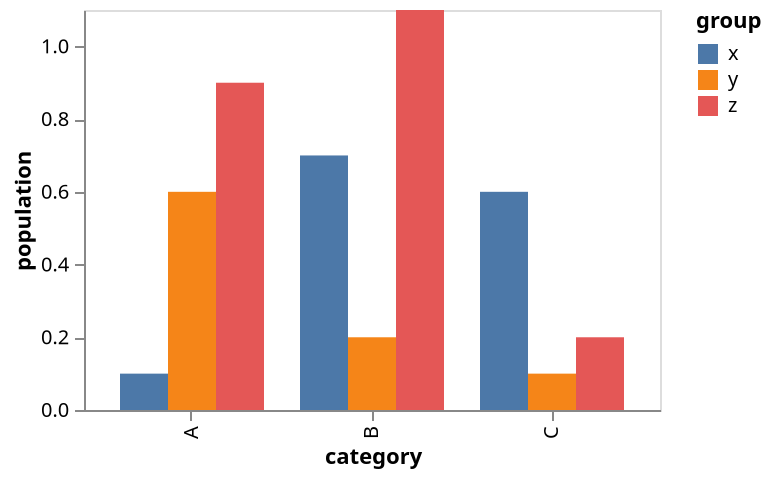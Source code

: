 {
  "$schema": "https://vega.github.io/schema/vega-lite/v5.json",
  "data": {
    "values": [
      {"category":"A", "group": "x", "value":0.1},
      {"category":"A", "group": "y", "value":0.6},
      {"category":"A", "group": "z", "value":0.9},
      {"category":"B", "group": "x", "value":0.7},
      {"category":"B", "group": "y", "value":0.2},
      {"category":"B", "group": "z", "value":1.1},
      {"category":"C", "group": "x", "value":0.6},
      {"category":"C", "group": "y", "value":0.1},
      {"category":"C", "group": "z", "value":0.2}
    ]
  },
  "width": {"step": 24, "for": "offset"},
  "mark": "bar",
  "encoding": {
    "x": {"field": "category"},
    "y": {
      "field": "value", "type": "quantitative",
      "axis": {"title": "population", "grid": false}
    },
    "xOffset": {"field": "group"},
    "color": {"field": "group"}
  }
}
